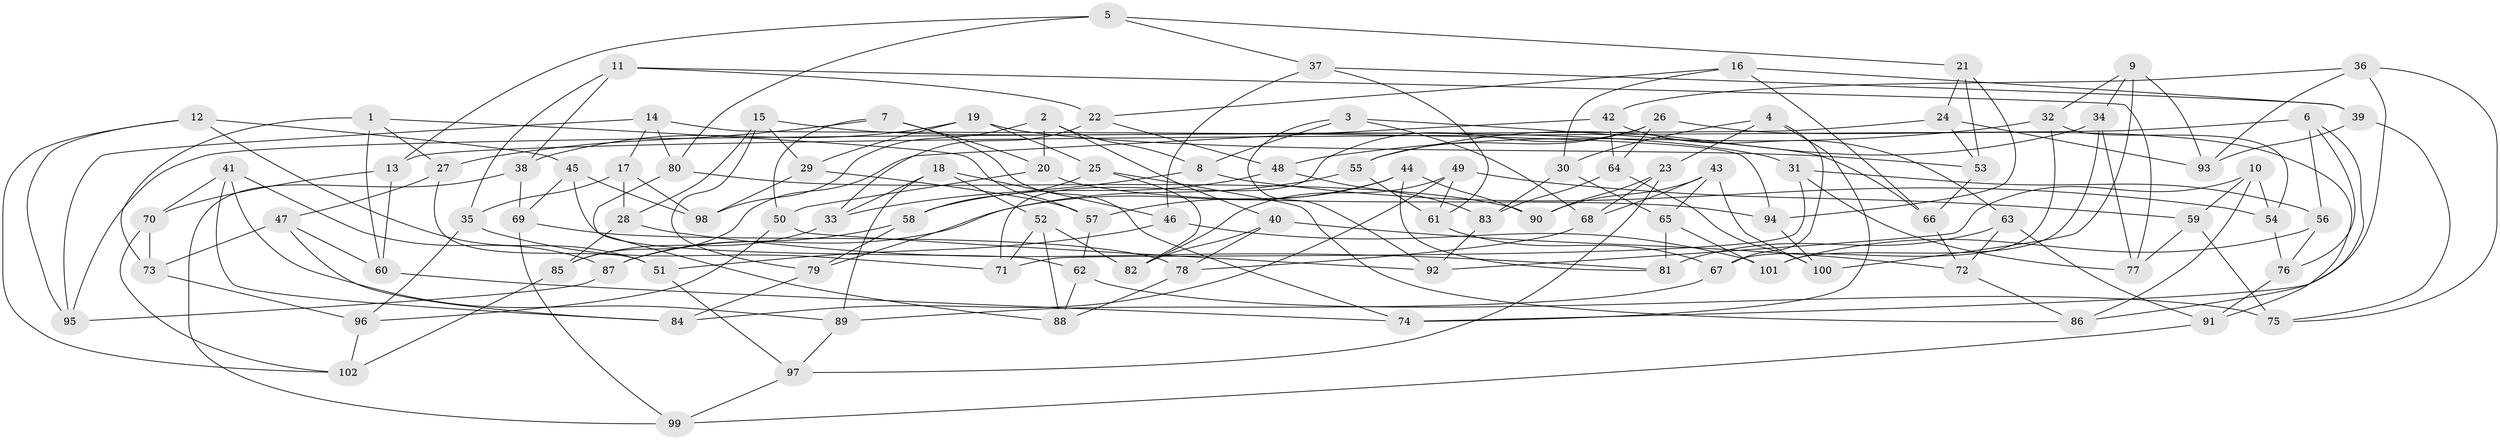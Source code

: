 // coarse degree distribution, {5: 0.1, 6: 0.6, 4: 0.3}
// Generated by graph-tools (version 1.1) at 2025/42/03/06/25 10:42:24]
// undirected, 102 vertices, 204 edges
graph export_dot {
graph [start="1"]
  node [color=gray90,style=filled];
  1;
  2;
  3;
  4;
  5;
  6;
  7;
  8;
  9;
  10;
  11;
  12;
  13;
  14;
  15;
  16;
  17;
  18;
  19;
  20;
  21;
  22;
  23;
  24;
  25;
  26;
  27;
  28;
  29;
  30;
  31;
  32;
  33;
  34;
  35;
  36;
  37;
  38;
  39;
  40;
  41;
  42;
  43;
  44;
  45;
  46;
  47;
  48;
  49;
  50;
  51;
  52;
  53;
  54;
  55;
  56;
  57;
  58;
  59;
  60;
  61;
  62;
  63;
  64;
  65;
  66;
  67;
  68;
  69;
  70;
  71;
  72;
  73;
  74;
  75;
  76;
  77;
  78;
  79;
  80;
  81;
  82;
  83;
  84;
  85;
  86;
  87;
  88;
  89;
  90;
  91;
  92;
  93;
  94;
  95;
  96;
  97;
  98;
  99;
  100;
  101;
  102;
  1 -- 60;
  1 -- 73;
  1 -- 27;
  1 -- 57;
  2 -- 8;
  2 -- 40;
  2 -- 20;
  2 -- 98;
  3 -- 68;
  3 -- 92;
  3 -- 66;
  3 -- 8;
  4 -- 30;
  4 -- 23;
  4 -- 74;
  4 -- 67;
  5 -- 13;
  5 -- 80;
  5 -- 21;
  5 -- 37;
  6 -- 86;
  6 -- 13;
  6 -- 56;
  6 -- 76;
  7 -- 20;
  7 -- 27;
  7 -- 50;
  7 -- 74;
  8 -- 54;
  8 -- 33;
  9 -- 100;
  9 -- 32;
  9 -- 34;
  9 -- 93;
  10 -- 86;
  10 -- 54;
  10 -- 92;
  10 -- 59;
  11 -- 22;
  11 -- 38;
  11 -- 77;
  11 -- 35;
  12 -- 45;
  12 -- 51;
  12 -- 95;
  12 -- 102;
  13 -- 70;
  13 -- 60;
  14 -- 95;
  14 -- 17;
  14 -- 80;
  14 -- 94;
  15 -- 79;
  15 -- 29;
  15 -- 28;
  15 -- 31;
  16 -- 66;
  16 -- 39;
  16 -- 30;
  16 -- 22;
  17 -- 98;
  17 -- 35;
  17 -- 28;
  18 -- 89;
  18 -- 33;
  18 -- 46;
  18 -- 52;
  19 -- 53;
  19 -- 25;
  19 -- 38;
  19 -- 29;
  20 -- 50;
  20 -- 94;
  21 -- 94;
  21 -- 53;
  21 -- 24;
  22 -- 48;
  22 -- 33;
  23 -- 68;
  23 -- 90;
  23 -- 97;
  24 -- 93;
  24 -- 95;
  24 -- 53;
  25 -- 82;
  25 -- 58;
  25 -- 86;
  26 -- 64;
  26 -- 55;
  26 -- 71;
  26 -- 91;
  27 -- 47;
  27 -- 51;
  28 -- 81;
  28 -- 85;
  29 -- 57;
  29 -- 98;
  30 -- 65;
  30 -- 83;
  31 -- 71;
  31 -- 56;
  31 -- 77;
  32 -- 48;
  32 -- 67;
  32 -- 54;
  33 -- 85;
  34 -- 55;
  34 -- 77;
  34 -- 101;
  35 -- 96;
  35 -- 71;
  36 -- 42;
  36 -- 75;
  36 -- 93;
  36 -- 74;
  37 -- 39;
  37 -- 46;
  37 -- 61;
  38 -- 99;
  38 -- 69;
  39 -- 75;
  39 -- 93;
  40 -- 82;
  40 -- 78;
  40 -- 72;
  41 -- 87;
  41 -- 89;
  41 -- 70;
  41 -- 84;
  42 -- 63;
  42 -- 85;
  42 -- 64;
  43 -- 65;
  43 -- 100;
  43 -- 90;
  43 -- 68;
  44 -- 90;
  44 -- 57;
  44 -- 81;
  44 -- 87;
  45 -- 62;
  45 -- 98;
  45 -- 69;
  46 -- 101;
  46 -- 51;
  47 -- 73;
  47 -- 60;
  47 -- 84;
  48 -- 58;
  48 -- 83;
  49 -- 84;
  49 -- 59;
  49 -- 82;
  49 -- 61;
  50 -- 96;
  50 -- 92;
  51 -- 97;
  52 -- 82;
  52 -- 71;
  52 -- 88;
  53 -- 66;
  54 -- 76;
  55 -- 79;
  55 -- 61;
  56 -- 101;
  56 -- 76;
  57 -- 62;
  58 -- 87;
  58 -- 79;
  59 -- 75;
  59 -- 77;
  60 -- 74;
  61 -- 67;
  62 -- 75;
  62 -- 88;
  63 -- 91;
  63 -- 81;
  63 -- 72;
  64 -- 100;
  64 -- 83;
  65 -- 81;
  65 -- 101;
  66 -- 72;
  67 -- 89;
  68 -- 78;
  69 -- 78;
  69 -- 99;
  70 -- 102;
  70 -- 73;
  72 -- 86;
  73 -- 96;
  76 -- 91;
  78 -- 88;
  79 -- 84;
  80 -- 88;
  80 -- 90;
  83 -- 92;
  85 -- 102;
  87 -- 95;
  89 -- 97;
  91 -- 99;
  94 -- 100;
  96 -- 102;
  97 -- 99;
}
